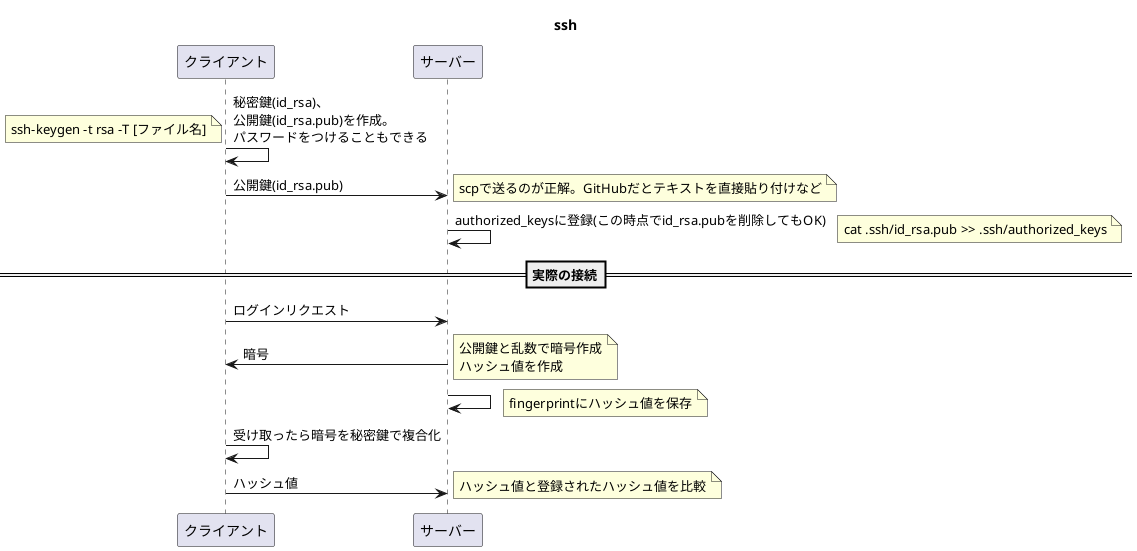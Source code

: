 @startuml
title ssh
クライアント -> クライアント: 秘密鍵(id_rsa)、\n公開鍵(id_rsa.pub)を作成。\nパスワードをつけることもできる
note left: ssh-keygen -t rsa -T [ファイル名]

クライアント -> サーバー: 公開鍵(id_rsa.pub)
note right: scpで送るのが正解。GitHubだとテキストを直接貼り付けなど

サーバー -> サーバー: authorized_keysに登録(この時点でid_rsa.pubを削除してもOK)
note right: cat .ssh/id_rsa.pub >> .ssh/authorized_keys

==実際の接続==

クライアント -> サーバー: ログインリクエスト
サーバー -> クライアント: 暗号
note right: 公開鍵と乱数で暗号作成\nハッシュ値を作成

サーバー -> サーバー:
note right: fingerprintにハッシュ値を保存

クライアント -> クライアント: 受け取ったら暗号を秘密鍵で複合化

クライアント -> サーバー: ハッシュ値
note right: ハッシュ値と登録されたハッシュ値を比較





@enduml